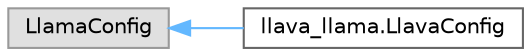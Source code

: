 digraph "Graphical Class Hierarchy"
{
 // LATEX_PDF_SIZE
  bgcolor="transparent";
  edge [fontname=Helvetica,fontsize=10,labelfontname=Helvetica,labelfontsize=10];
  node [fontname=Helvetica,fontsize=10,shape=box,height=0.2,width=0.4];
  rankdir="LR";
  Node0 [id="Node000000",label="LlamaConfig",height=0.2,width=0.4,color="grey60", fillcolor="#E0E0E0", style="filled",tooltip=" "];
  Node0 -> Node1 [id="edge4_Node000000_Node000001",dir="back",color="steelblue1",style="solid",tooltip=" "];
  Node1 [id="Node000001",label="llava_llama.LlavaConfig",height=0.2,width=0.4,color="grey40", fillcolor="white", style="filled",URL="$classllava__llama_1_1_llava_config.html",tooltip="LLaVA 모델의 설정을 정의하는 클래스"];
}
